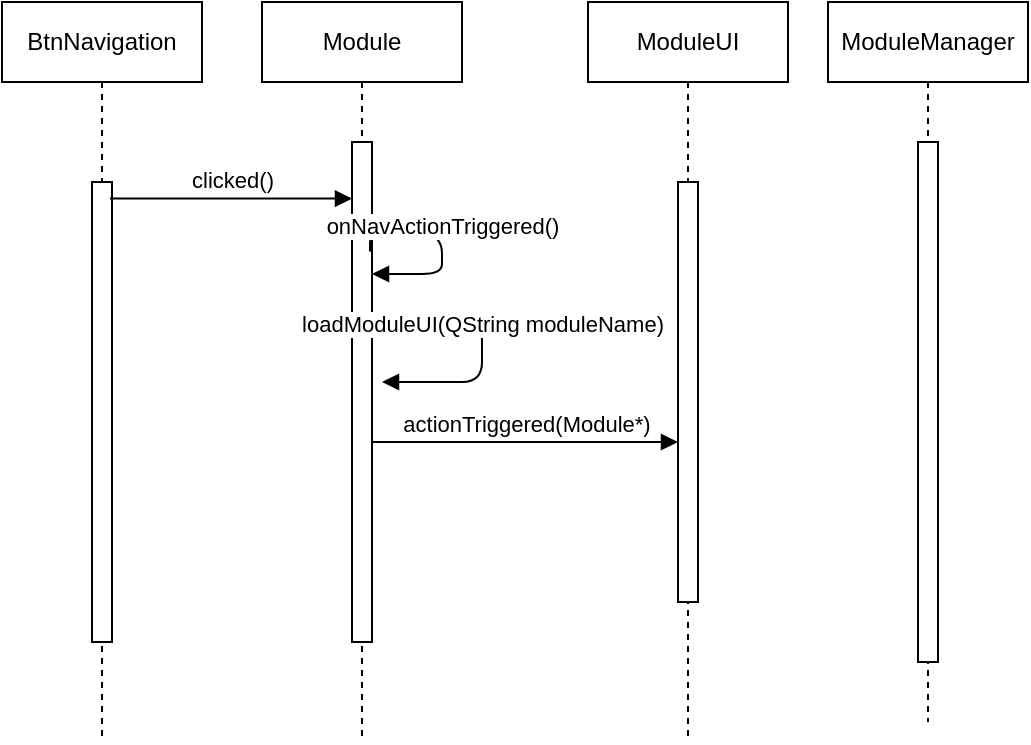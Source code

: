 <mxfile version="10.5.9" type="github"><diagram id="kLcmSNIBlIHe77XI__4N" name="Page-1"><mxGraphModel dx="900" dy="664" grid="1" gridSize="10" guides="1" tooltips="1" connect="1" arrows="1" fold="1" page="1" pageScale="1" pageWidth="827" pageHeight="1169" math="0" shadow="0"><root><mxCell id="0"/><mxCell id="1" parent="0"/><mxCell id="94-wo1FVYbr07AIDBVca-3" value="BtnNavigation" style="shape=umlLifeline;perimeter=lifelinePerimeter;whiteSpace=wrap;html=1;container=1;collapsible=0;recursiveResize=0;outlineConnect=0;" parent="1" vertex="1"><mxGeometry x="120" y="200" width="100" height="370" as="geometry"/></mxCell><mxCell id="94-wo1FVYbr07AIDBVca-4" value="" style="html=1;points=[];perimeter=orthogonalPerimeter;" parent="94-wo1FVYbr07AIDBVca-3" vertex="1"><mxGeometry x="45" y="90" width="10" height="230" as="geometry"/></mxCell><mxCell id="94-wo1FVYbr07AIDBVca-6" value="Module" style="shape=umlLifeline;perimeter=lifelinePerimeter;whiteSpace=wrap;html=1;container=1;collapsible=0;recursiveResize=0;outlineConnect=0;" parent="1" vertex="1"><mxGeometry x="250" y="200" width="100" height="370" as="geometry"/></mxCell><mxCell id="94-wo1FVYbr07AIDBVca-7" value="" style="html=1;points=[];perimeter=orthogonalPerimeter;" parent="94-wo1FVYbr07AIDBVca-6" vertex="1"><mxGeometry x="45" y="70" width="10" height="250" as="geometry"/></mxCell><mxCell id="M3UzEMBqEb2dymrifXX6-3" value="onNavActionTriggered()" style="html=1;verticalAlign=bottom;endArrow=block;exitX=0.9;exitY=0.219;exitDx=0;exitDy=0;exitPerimeter=0;edgeStyle=orthogonalEdgeStyle;" parent="94-wo1FVYbr07AIDBVca-6" source="94-wo1FVYbr07AIDBVca-7" target="94-wo1FVYbr07AIDBVca-7" edge="1"><mxGeometry width="80" relative="1" as="geometry"><mxPoint x="60" y="117" as="sourcePoint"/><mxPoint x="80" y="150" as="targetPoint"/><Array as="points"><mxPoint x="54" y="116"/><mxPoint x="90" y="116"/><mxPoint x="90" y="136"/></Array></mxGeometry></mxCell><mxCell id="k65BkDEAJB6rm6JROegG-2" value="loadModuleUI(QString moduleName)" style="html=1;verticalAlign=bottom;endArrow=block;edgeStyle=orthogonalEdgeStyle;" edge="1" parent="94-wo1FVYbr07AIDBVca-6"><mxGeometry width="80" relative="1" as="geometry"><mxPoint x="50" y="159" as="sourcePoint"/><mxPoint x="60" y="190" as="targetPoint"/><Array as="points"><mxPoint x="110" y="159"/><mxPoint x="110" y="190"/></Array></mxGeometry></mxCell><mxCell id="94-wo1FVYbr07AIDBVca-5" value="clicked()" style="html=1;verticalAlign=bottom;endArrow=block;exitX=0.9;exitY=0.036;exitDx=0;exitDy=0;exitPerimeter=0;" parent="1" source="94-wo1FVYbr07AIDBVca-4" target="94-wo1FVYbr07AIDBVca-7" edge="1"><mxGeometry width="80" relative="1" as="geometry"><mxPoint x="180" y="270" as="sourcePoint"/><mxPoint x="260" y="316" as="targetPoint"/></mxGeometry></mxCell><mxCell id="94-wo1FVYbr07AIDBVca-12" value="ModuleUI" style="shape=umlLifeline;perimeter=lifelinePerimeter;whiteSpace=wrap;html=1;container=1;collapsible=0;recursiveResize=0;outlineConnect=0;" parent="1" vertex="1"><mxGeometry x="413" y="200" width="100" height="370" as="geometry"/></mxCell><mxCell id="94-wo1FVYbr07AIDBVca-13" value="" style="html=1;points=[];perimeter=orthogonalPerimeter;" parent="94-wo1FVYbr07AIDBVca-12" vertex="1"><mxGeometry x="45" y="90" width="10" height="210" as="geometry"/></mxCell><mxCell id="M3UzEMBqEb2dymrifXX6-4" value="ModuleManager" style="shape=umlLifeline;perimeter=lifelinePerimeter;whiteSpace=wrap;html=1;container=1;collapsible=0;recursiveResize=0;outlineConnect=0;" parent="1" vertex="1"><mxGeometry x="533" y="200" width="100" height="360" as="geometry"/></mxCell><mxCell id="k65BkDEAJB6rm6JROegG-4" value="" style="html=1;points=[];perimeter=orthogonalPerimeter;" vertex="1" parent="M3UzEMBqEb2dymrifXX6-4"><mxGeometry x="45" y="70" width="10" height="260" as="geometry"/></mxCell><mxCell id="k65BkDEAJB6rm6JROegG-3" value="actionTriggered(Module*)" style="html=1;verticalAlign=bottom;endArrow=block;" edge="1" parent="1" target="94-wo1FVYbr07AIDBVca-13"><mxGeometry width="80" relative="1" as="geometry"><mxPoint x="305" y="420" as="sourcePoint"/><mxPoint x="385" y="420" as="targetPoint"/></mxGeometry></mxCell></root></mxGraphModel></diagram></mxfile>